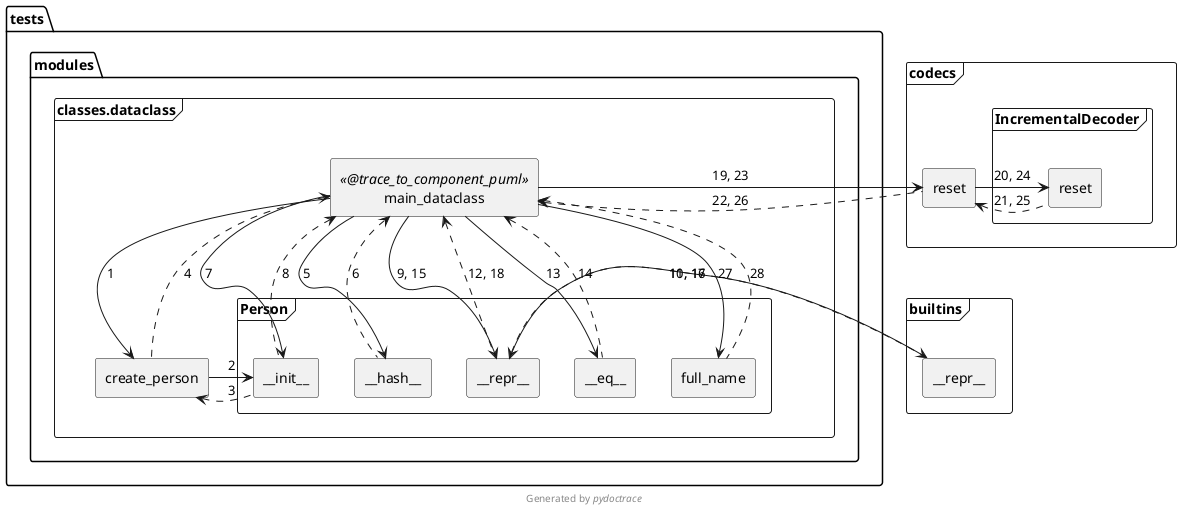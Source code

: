 @startuml tests.modules.classes.dataclass.main_dataclass-component
skinparam BoxPadding 10
skinparam componentStyle rectangle
set separator .
!pragma useIntermediatePackages false

package tests.modules.classes {
  frame dataclass {
    [tests.modules.classes.dataclass.main_dataclass] as "main_dataclass" << @trace_to_component_puml >>
    [tests.modules.classes.dataclass.create_person] as "create_person"
    frame Person {
      [tests.modules.classes.dataclass.Person.~__init~__] as "~__init~__"
      [tests.modules.classes.dataclass.Person.~__hash~__] as "~__hash~__"
      [tests.modules.classes.dataclass.Person.~__repr~__] as "~__repr~__"
      [tests.modules.classes.dataclass.Person.~__eq~__] as "~__eq~__"
      [tests.modules.classes.dataclass.Person.full_name] as "full_name"
    }
  }
}
frame builtins {
  [builtins.~__repr~__] as "~__repr~__"
}
frame codecs {
  [codecs.reset] as "reset"
  frame IncrementalDecoder {
    [codecs.IncrementalDecoder.reset] as "reset"
  }
}
[tests.modules.classes.dataclass.main_dataclass] --> [tests.modules.classes.dataclass.create_person] : 1
[tests.modules.classes.dataclass.main_dataclass] <.. [tests.modules.classes.dataclass.create_person] : 4
[tests.modules.classes.dataclass.create_person] -> [tests.modules.classes.dataclass.Person.~__init~__] : 2
[tests.modules.classes.dataclass.create_person] <. [tests.modules.classes.dataclass.Person.~__init~__] : 3
[tests.modules.classes.dataclass.main_dataclass] -> [tests.modules.classes.dataclass.Person.~__hash~__] : 5
[tests.modules.classes.dataclass.main_dataclass] <. [tests.modules.classes.dataclass.Person.~__hash~__] : 6
[tests.modules.classes.dataclass.main_dataclass] -> [tests.modules.classes.dataclass.Person.~__init~__] : 7
[tests.modules.classes.dataclass.main_dataclass] <. [tests.modules.classes.dataclass.Person.~__init~__] : 8
[tests.modules.classes.dataclass.main_dataclass] -> [tests.modules.classes.dataclass.Person.~__repr~__] : 9, 15
[tests.modules.classes.dataclass.main_dataclass] <. [tests.modules.classes.dataclass.Person.~__repr~__] : 12, 18
[tests.modules.classes.dataclass.Person.~__repr~__] -> [builtins.~__repr~__] : 10, 16
[tests.modules.classes.dataclass.Person.~__repr~__] <. [builtins.~__repr~__] : 11, 17
[tests.modules.classes.dataclass.main_dataclass] -> [tests.modules.classes.dataclass.Person.~__eq~__] : 13
[tests.modules.classes.dataclass.main_dataclass] <. [tests.modules.classes.dataclass.Person.~__eq~__] : 14
[tests.modules.classes.dataclass.main_dataclass] -> [codecs.reset] : 19, 23
[tests.modules.classes.dataclass.main_dataclass] <. [codecs.reset] : 22, 26
[codecs.reset] -> [codecs.IncrementalDecoder.reset] : 20, 24
[codecs.reset] <. [codecs.IncrementalDecoder.reset] : 21, 25
[tests.modules.classes.dataclass.main_dataclass] -> [tests.modules.classes.dataclass.Person.full_name] : 27
[tests.modules.classes.dataclass.main_dataclass] <. [tests.modules.classes.dataclass.Person.full_name] : 28

footer Generated by //pydoctrace//
@enduml
